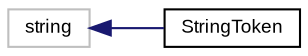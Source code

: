 digraph "Graphical Class Hierarchy"
{
  bgcolor="transparent";
  edge [fontname="Arial",fontsize="9",labelfontname="Arial",labelfontsize="9"];
  node [fontname="Arial",fontsize="9",shape=record];
  rankdir="LR";
  Node1 [label="string",height=0.2,width=0.4,color="grey75"];
  Node1 -> Node2 [dir="back",color="midnightblue",fontsize="9",style="solid",fontname="Arial"];
  Node2 [label="StringToken",height=0.2,width=0.4,color="black",URL="$class_v_s_t_g_u_i_1_1_u_i_description_private_1_1_string_token.html"];
}
